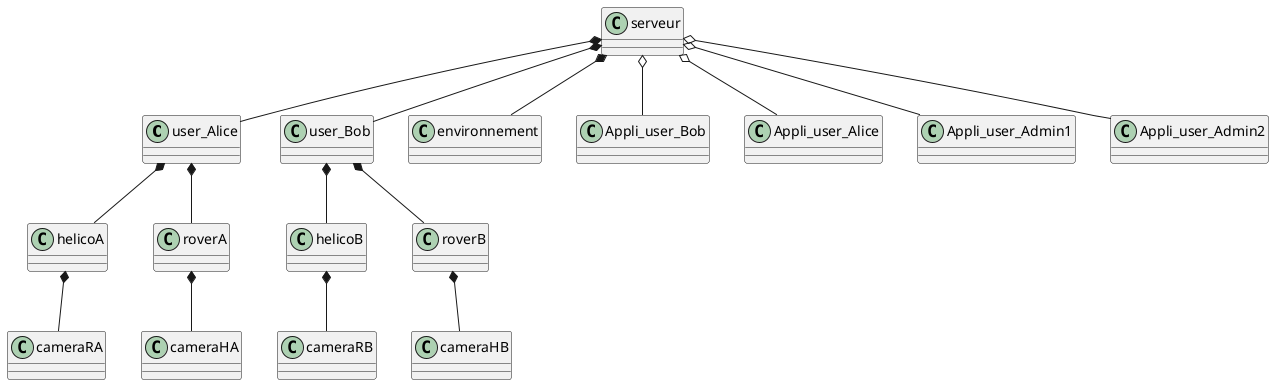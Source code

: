 @startuml
user_Alice *-- helicoA
user_Alice *-- roverA
helicoA *-- cameraRA
roverA *-- cameraHA
user_Bob *-- helicoB
user_Bob *-- roverB
helicoB *-- cameraRB
roverB *-- cameraHB
serveur *-- user_Alice
serveur *-- user_Bob
serveur *-- environnement
serveur o-- Appli_user_Bob
serveur o-- Appli_user_Alice
serveur o-- Appli_user_Admin1
serveur o-- Appli_user_Admin2
@enduml
